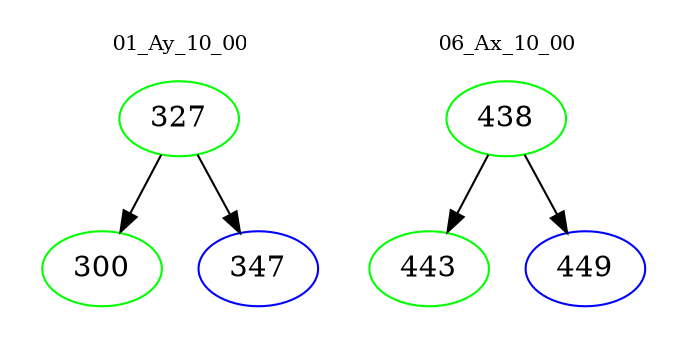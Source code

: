 digraph{
subgraph cluster_0 {
color = white
label = "01_Ay_10_00";
fontsize=10;
T0_327 [label="327", color="green"]
T0_327 -> T0_300 [color="black"]
T0_300 [label="300", color="green"]
T0_327 -> T0_347 [color="black"]
T0_347 [label="347", color="blue"]
}
subgraph cluster_1 {
color = white
label = "06_Ax_10_00";
fontsize=10;
T1_438 [label="438", color="green"]
T1_438 -> T1_443 [color="black"]
T1_443 [label="443", color="green"]
T1_438 -> T1_449 [color="black"]
T1_449 [label="449", color="blue"]
}
}
